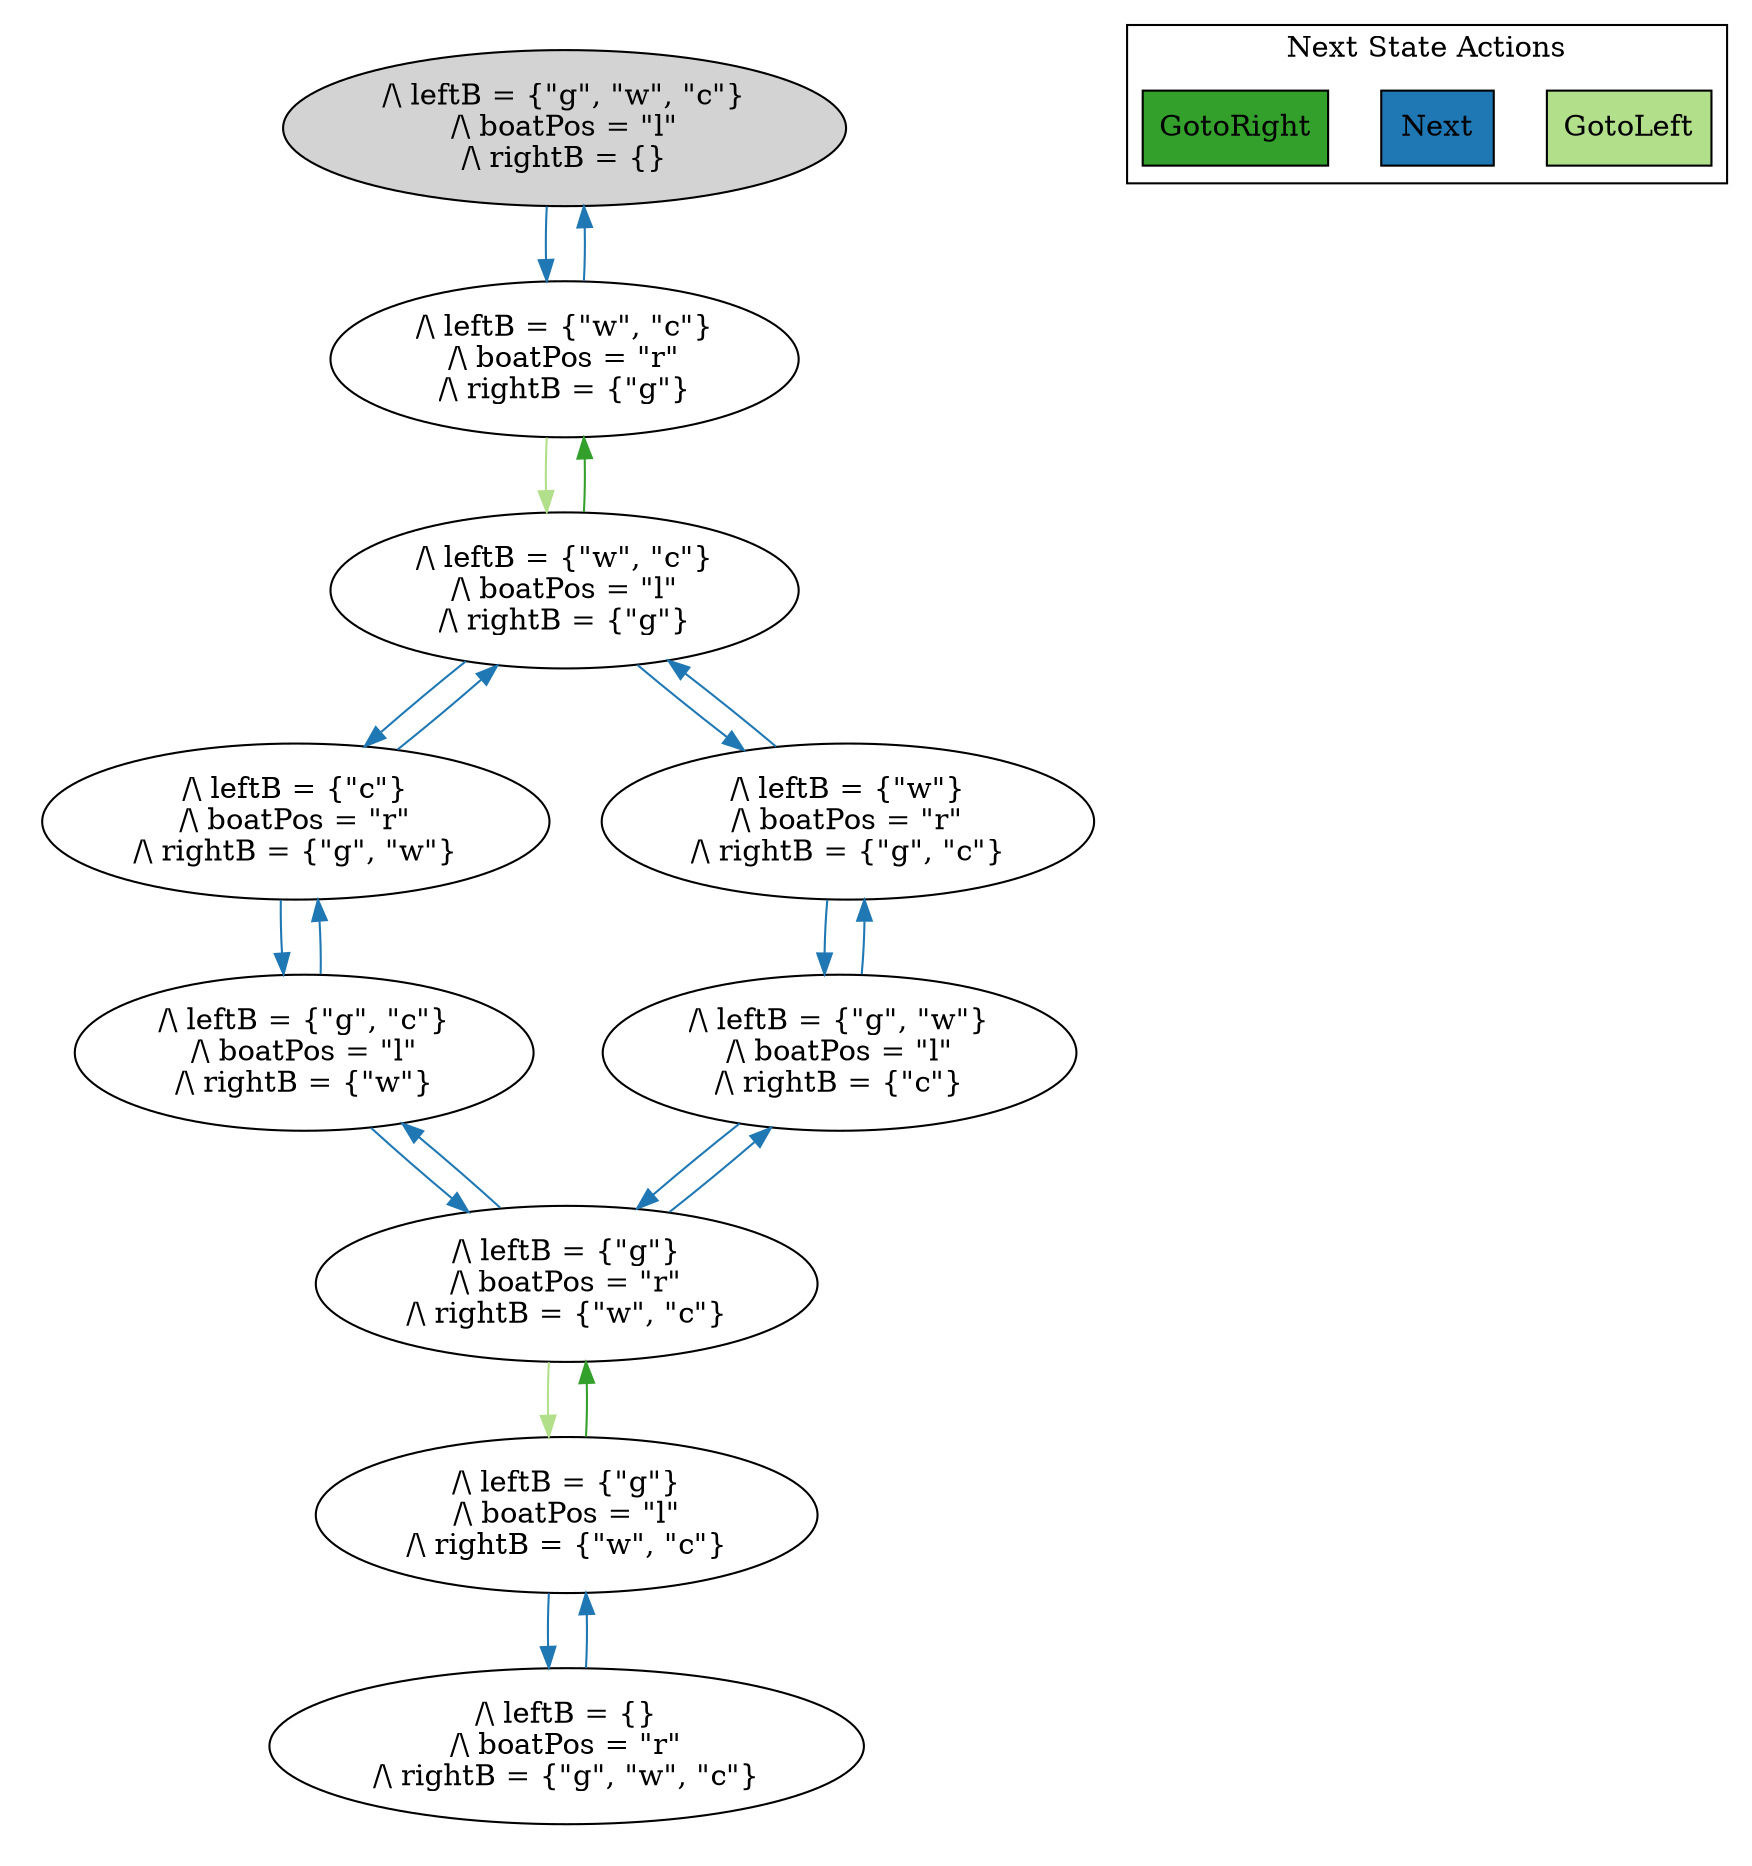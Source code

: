 strict digraph DiskGraph {
edge [colorscheme="paired12"]
nodesep=0.35;
subgraph cluster_graph {
color="white";
-4894814501994758679 [label="/\\ leftB = {\"g\", \"w\", \"c\"}\n/\\ boatPos = \"l\"\n/\\ rightB = {}",style = filled]
-4894814501994758679 -> 5605026652578908999 [label="",color="2",fontcolor="2"];
5605026652578908999 [label="/\\ leftB = {\"w\", \"c\"}\n/\\ boatPos = \"r\"\n/\\ rightB = {\"g\"}"];
5605026652578908999 -> -4894814501994758679 [label="",color="2",fontcolor="2"];
5605026652578908999 -> 4087012663981758789 [label="",color="3",fontcolor="3"];
4087012663981758789 [label="/\\ leftB = {\"w\", \"c\"}\n/\\ boatPos = \"l\"\n/\\ rightB = {\"g\"}"];
4087012663981758789 -> 3381282913933995023 [label="",color="2",fontcolor="2"];
3381282913933995023 [label="/\\ leftB = {\"c\"}\n/\\ boatPos = \"r\"\n/\\ rightB = {\"g\", \"w\"}"];
4087012663981758789 -> 988892799749189435 [label="",color="2",fontcolor="2"];
988892799749189435 [label="/\\ leftB = {\"w\"}\n/\\ boatPos = \"r\"\n/\\ rightB = {\"g\", \"c\"}"];
3381282913933995023 -> -6643457282737481972 [label="",color="2",fontcolor="2"];
-6643457282737481972 [label="/\\ leftB = {\"g\", \"c\"}\n/\\ boatPos = \"l\"\n/\\ rightB = {\"w\"}"];
4087012663981758789 -> 5605026652578908999 [label="",color="4",fontcolor="4"];
988892799749189435 -> -7992912852138494519 [label="",color="2",fontcolor="2"];
-7992912852138494519 [label="/\\ leftB = {\"g\", \"w\"}\n/\\ boatPos = \"l\"\n/\\ rightB = {\"c\"}"];
3381282913933995023 -> 4087012663981758789 [label="",color="2",fontcolor="2"];
-6643457282737481972 -> 3381282913933995023 [label="",color="2",fontcolor="2"];
988892799749189435 -> 4087012663981758789 [label="",color="2",fontcolor="2"];
-6643457282737481972 -> 3175377817457388126 [label="",color="2",fontcolor="2"];
3175377817457388126 [label="/\\ leftB = {\"g\"}\n/\\ boatPos = \"r\"\n/\\ rightB = {\"w\", \"c\"}"];
-7992912852138494519 -> 988892799749189435 [label="",color="2",fontcolor="2"];
-7992912852138494519 -> 3175377817457388126 [label="",color="2",fontcolor="2"];
3175377817457388126 -> -7992912852138494519 [label="",color="2",fontcolor="2"];
3175377817457388126 -> -6643457282737481972 [label="",color="2",fontcolor="2"];
3175377817457388126 -> 6389294446101958017 [label="",color="3",fontcolor="3"];
6389294446101958017 [label="/\\ leftB = {\"g\"}\n/\\ boatPos = \"l\"\n/\\ rightB = {\"w\", \"c\"}"];
6389294446101958017 -> 3517051924635862017 [label="",color="2",fontcolor="2"];
3517051924635862017 [label="/\\ leftB = {}\n/\\ boatPos = \"r\"\n/\\ rightB = {\"g\", \"w\", \"c\"}"];
6389294446101958017 -> 3175377817457388126 [label="",color="4",fontcolor="4"];
3517051924635862017 -> 6389294446101958017 [label="",color="2",fontcolor="2"];
{rank = same; -4894814501994758679;}
{rank = same; 5605026652578908999;}
{rank = same; 4087012663981758789;}
{rank = same; 3381282913933995023;988892799749189435;}
{rank = same; -7992912852138494519;-6643457282737481972;}
{rank = same; 3175377817457388126;}
{rank = same; 6389294446101958017;}
{rank = same; 3517051924635862017;}
}
subgraph cluster_legend {graph[style=bold];label = "Next State Actions" style="solid"
node [ labeljust="l",colorscheme="paired12",style=filled,shape=record ]
GotoLeft [label="GotoLeft",fillcolor=3]
Next [label="Next",fillcolor=2]
GotoRight [label="GotoRight",fillcolor=4]
}}